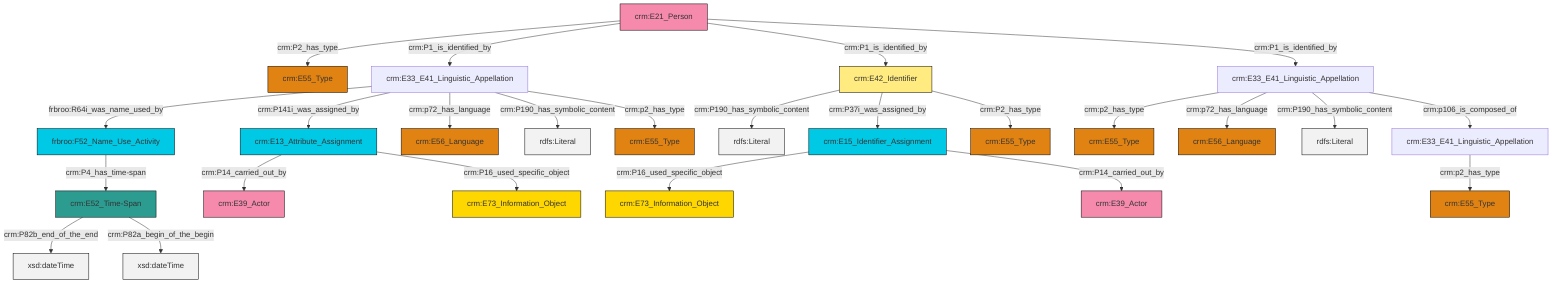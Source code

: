 graph TD
classDef Literal fill:#f2f2f2,stroke:#000000;
classDef CRM_Entity fill:#FFFFFF,stroke:#000000;
classDef Temporal_Entity fill:#00C9E6, stroke:#000000;
classDef Type fill:#E18312, stroke:#000000;
classDef Time-Span fill:#2C9C91, stroke:#000000;
classDef Appellation fill:#FFEB7F, stroke:#000000;
classDef Place fill:#008836, stroke:#000000;
classDef Persistent_Item fill:#B266B2, stroke:#000000;
classDef Conceptual_Object fill:#FFD700, stroke:#000000;
classDef Physical_Thing fill:#D2B48C, stroke:#000000;
classDef Actor fill:#f58aad, stroke:#000000;
classDef PC_Classes fill:#4ce600, stroke:#000000;
classDef Multi fill:#cccccc,stroke:#000000;

6["crm:E33_E41_Linguistic_Appellation"]:::Default -->|crm:p2_has_type| 8["crm:E55_Type"]:::Type
9["crm:E13_Attribute_Assignment"]:::Temporal_Entity -->|crm:P14_carried_out_by| 2["crm:E39_Actor"]:::Actor
12["crm:E15_Identifier_Assignment"]:::Temporal_Entity -->|crm:P16_used_specific_object| 13["crm:E73_Information_Object"]:::Conceptual_Object
4["crm:E42_Identifier"]:::Appellation -->|crm:P190_has_symbolic_content| 14[rdfs:Literal]:::Literal
6["crm:E33_E41_Linguistic_Appellation"]:::Default -->|crm:p72_has_language| 17["crm:E56_Language"]:::Type
18["crm:E21_Person"]:::Actor -->|crm:P2_has_type| 24["crm:E55_Type"]:::Type
18["crm:E21_Person"]:::Actor -->|crm:P1_is_identified_by| 0["crm:E33_E41_Linguistic_Appellation"]:::Default
12["crm:E15_Identifier_Assignment"]:::Temporal_Entity -->|crm:P14_carried_out_by| 10["crm:E39_Actor"]:::Actor
9["crm:E13_Attribute_Assignment"]:::Temporal_Entity -->|crm:P16_used_specific_object| 25["crm:E73_Information_Object"]:::Conceptual_Object
4["crm:E42_Identifier"]:::Appellation -->|crm:P37i_was_assigned_by| 12["crm:E15_Identifier_Assignment"]:::Temporal_Entity
0["crm:E33_E41_Linguistic_Appellation"]:::Default -->|frbroo:R64i_was_name_used_by| 15["frbroo:F52_Name_Use_Activity"]:::Temporal_Entity
18["crm:E21_Person"]:::Actor -->|crm:P1_is_identified_by| 4["crm:E42_Identifier"]:::Appellation
4["crm:E42_Identifier"]:::Appellation -->|crm:P2_has_type| 30["crm:E55_Type"]:::Type
0["crm:E33_E41_Linguistic_Appellation"]:::Default -->|crm:P141i_was_assigned_by| 9["crm:E13_Attribute_Assignment"]:::Temporal_Entity
22["crm:E33_E41_Linguistic_Appellation"]:::Default -->|crm:p2_has_type| 35["crm:E55_Type"]:::Type
6["crm:E33_E41_Linguistic_Appellation"]:::Default -->|crm:P190_has_symbolic_content| 36[rdfs:Literal]:::Literal
20["crm:E52_Time-Span"]:::Time-Span -->|crm:P82b_end_of_the_end| 39[xsd:dateTime]:::Literal
6["crm:E33_E41_Linguistic_Appellation"]:::Default -->|crm:p106_is_composed_of| 22["crm:E33_E41_Linguistic_Appellation"]:::Default
20["crm:E52_Time-Span"]:::Time-Span -->|crm:P82a_begin_of_the_begin| 41[xsd:dateTime]:::Literal
15["frbroo:F52_Name_Use_Activity"]:::Temporal_Entity -->|crm:P4_has_time-span| 20["crm:E52_Time-Span"]:::Time-Span
0["crm:E33_E41_Linguistic_Appellation"]:::Default -->|crm:p72_has_language| 26["crm:E56_Language"]:::Type
0["crm:E33_E41_Linguistic_Appellation"]:::Default -->|crm:P190_has_symbolic_content| 43[rdfs:Literal]:::Literal
18["crm:E21_Person"]:::Actor -->|crm:P1_is_identified_by| 6["crm:E33_E41_Linguistic_Appellation"]:::Default
0["crm:E33_E41_Linguistic_Appellation"]:::Default -->|crm:p2_has_type| 28["crm:E55_Type"]:::Type
